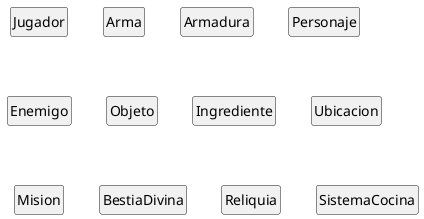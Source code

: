 @startuml

hide circle
hide empty members

class Jugador
class Arma 
class Armadura 
class Personaje
class Enemigo
class Objeto 
class Ingrediente 
class Ubicacion 
class Mision 
class BestiaDivina 
class Reliquia 
class SistemaCocina 

@enduml